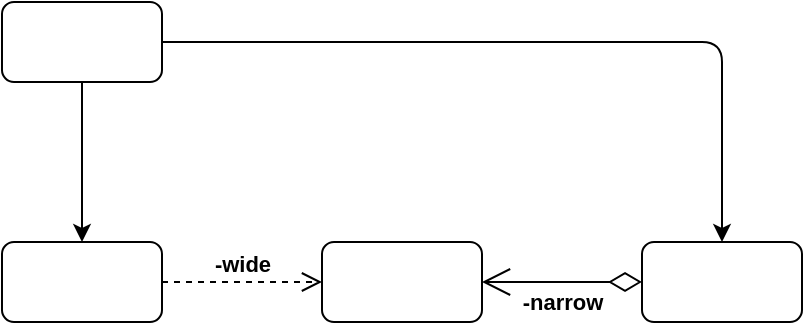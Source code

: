 <mxfile version="14.5.1" type="device"><diagram id="gYSJ5uCCom06wodTO9Qw" name="第 1 页"><mxGraphModel dx="1186" dy="697" grid="1" gridSize="10" guides="1" tooltips="1" connect="1" arrows="1" fold="1" page="1" pageScale="1" pageWidth="827" pageHeight="1169" math="0" shadow="0"><root><mxCell id="0"/><mxCell id="1" parent="0"/><mxCell id="c4bnN8FFizkyEefbGOeg-1" value="" style="rounded=1;whiteSpace=wrap;html=1;" vertex="1" parent="1"><mxGeometry x="40" y="40" width="80" height="40" as="geometry"/></mxCell><mxCell id="c4bnN8FFizkyEefbGOeg-2" value="" style="rounded=1;whiteSpace=wrap;html=1;" vertex="1" parent="1"><mxGeometry x="40" y="160" width="80" height="40" as="geometry"/></mxCell><mxCell id="c4bnN8FFizkyEefbGOeg-3" value="" style="rounded=1;whiteSpace=wrap;html=1;" vertex="1" parent="1"><mxGeometry x="200" y="160" width="80" height="40" as="geometry"/></mxCell><mxCell id="c4bnN8FFizkyEefbGOeg-4" value="" style="rounded=1;whiteSpace=wrap;html=1;" vertex="1" parent="1"><mxGeometry x="360" y="160" width="80" height="40" as="geometry"/></mxCell><mxCell id="c4bnN8FFizkyEefbGOeg-9" value="" style="endArrow=classic;html=1;exitX=1;exitY=0.5;exitDx=0;exitDy=0;entryX=0.5;entryY=0;entryDx=0;entryDy=0;" edge="1" parent="1" source="c4bnN8FFizkyEefbGOeg-1" target="c4bnN8FFizkyEefbGOeg-4"><mxGeometry width="50" height="50" relative="1" as="geometry"><mxPoint x="230" y="90" as="sourcePoint"/><mxPoint x="280" y="40" as="targetPoint"/><Array as="points"><mxPoint x="400" y="60"/></Array></mxGeometry></mxCell><mxCell id="c4bnN8FFizkyEefbGOeg-10" value="" style="endArrow=classic;html=1;exitX=0.5;exitY=1;exitDx=0;exitDy=0;entryX=0.5;entryY=0;entryDx=0;entryDy=0;" edge="1" parent="1" source="c4bnN8FFizkyEefbGOeg-1" target="c4bnN8FFizkyEefbGOeg-2"><mxGeometry width="50" height="50" relative="1" as="geometry"><mxPoint x="160" y="140" as="sourcePoint"/><mxPoint x="210" y="90" as="targetPoint"/></mxGeometry></mxCell><mxCell id="c4bnN8FFizkyEefbGOeg-11" value="&lt;b&gt;-wide&lt;/b&gt;" style="html=1;verticalAlign=bottom;endArrow=open;dashed=1;endSize=8;exitX=1;exitY=0.5;exitDx=0;exitDy=0;entryX=0;entryY=0.5;entryDx=0;entryDy=0;" edge="1" parent="1" source="c4bnN8FFizkyEefbGOeg-2" target="c4bnN8FFizkyEefbGOeg-3"><mxGeometry relative="1" as="geometry"><mxPoint x="150" y="200" as="sourcePoint"/><mxPoint x="120" y="270" as="targetPoint"/><mxPoint as="offset"/></mxGeometry></mxCell><mxCell id="c4bnN8FFizkyEefbGOeg-12" value="&lt;b&gt;-narrow&lt;/b&gt;" style="endArrow=open;html=1;endSize=12;startArrow=diamondThin;startSize=14;startFill=0;edgeStyle=orthogonalEdgeStyle;exitX=0;exitY=0.5;exitDx=0;exitDy=0;entryX=1;entryY=0.5;entryDx=0;entryDy=0;" edge="1" parent="1" source="c4bnN8FFizkyEefbGOeg-4" target="c4bnN8FFizkyEefbGOeg-3"><mxGeometry y="10" relative="1" as="geometry"><mxPoint x="350" y="250" as="sourcePoint"/><mxPoint x="510" y="250" as="targetPoint"/><mxPoint as="offset"/></mxGeometry></mxCell></root></mxGraphModel></diagram></mxfile>